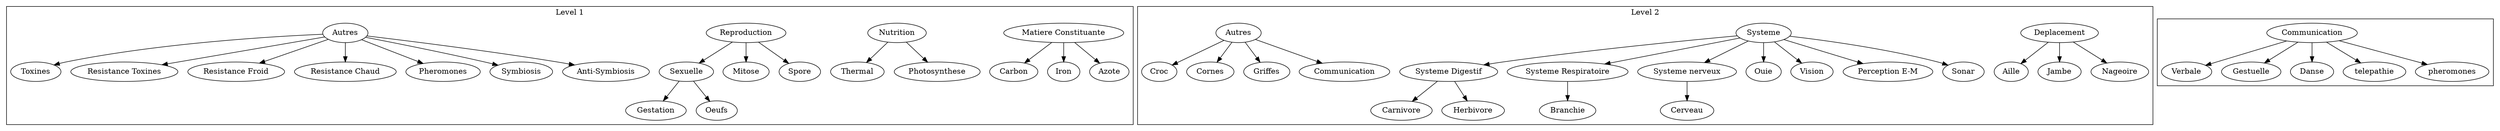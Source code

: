 digraph A {

  subgraph cluster_level1 {
    label="Level 1";
    "Matiere Constituante"->Carbon;
    "Matiere Constituante"->Iron;
    "Matiere Constituante"->Azote;

    Nutrition->Thermal;
    Nutrition->Photosynthese;

    Reproduction->Sexuelle->Gestation;
    Sexuelle->Oeufs;
    Reproduction->Mitose;
    Reproduction->Spore;

    Autres->Toxines;
    Autres->"Resistance Toxines";
    Autres->"Resistance Froid";
    Autres->"Resistance Chaud";
    Autres->Pheromones;
    Autres->Symbiosis;
    Autres->"Anti-Symbiosis";
  }

  subgraph cluster_level2 {
    label="Level 2";
    Deplacement->Aille;
    Deplacement->Jambe;
    Deplacement->Nageoire;

    Systeme->"Systeme Digestif"->Carnivore;
    "Systeme Digestif"->Herbivore;
    Systeme->"Systeme Respiratoire"->Branchie;
    Systeme->"Systeme nerveux"->Cerveau;
    Systeme->Ouie;
    Systeme->Vision;
    Systeme->"Perception E-M";
    Systeme->Sonar;

    autres2[label="Autres"];
    autres2->Croc;
    autres2->Cornes;
    autres2->Griffes;
    autres2->Communication;
  }

  subgraph cluster_level3 {
  comm[label="Communication"];
  comm->Verbale;
  comm->Gestuelle;
  comm->Danse;
  comm->telepathie;
  comm->pheromones;
  }
}

